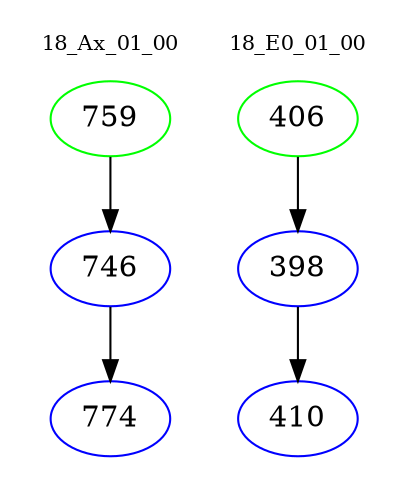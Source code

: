 digraph{
subgraph cluster_0 {
color = white
label = "18_Ax_01_00";
fontsize=10;
T0_759 [label="759", color="green"]
T0_759 -> T0_746 [color="black"]
T0_746 [label="746", color="blue"]
T0_746 -> T0_774 [color="black"]
T0_774 [label="774", color="blue"]
}
subgraph cluster_1 {
color = white
label = "18_E0_01_00";
fontsize=10;
T1_406 [label="406", color="green"]
T1_406 -> T1_398 [color="black"]
T1_398 [label="398", color="blue"]
T1_398 -> T1_410 [color="black"]
T1_410 [label="410", color="blue"]
}
}
